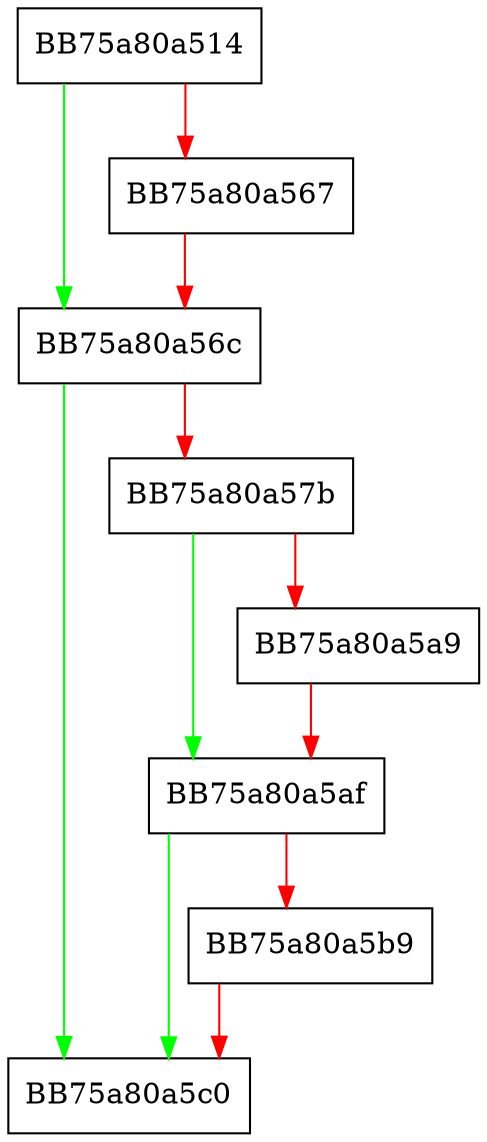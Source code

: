 digraph FileStashCopyResult {
  node [shape="box"];
  graph [splines=ortho];
  BB75a80a514 -> BB75a80a56c [color="green"];
  BB75a80a514 -> BB75a80a567 [color="red"];
  BB75a80a567 -> BB75a80a56c [color="red"];
  BB75a80a56c -> BB75a80a5c0 [color="green"];
  BB75a80a56c -> BB75a80a57b [color="red"];
  BB75a80a57b -> BB75a80a5af [color="green"];
  BB75a80a57b -> BB75a80a5a9 [color="red"];
  BB75a80a5a9 -> BB75a80a5af [color="red"];
  BB75a80a5af -> BB75a80a5c0 [color="green"];
  BB75a80a5af -> BB75a80a5b9 [color="red"];
  BB75a80a5b9 -> BB75a80a5c0 [color="red"];
}
